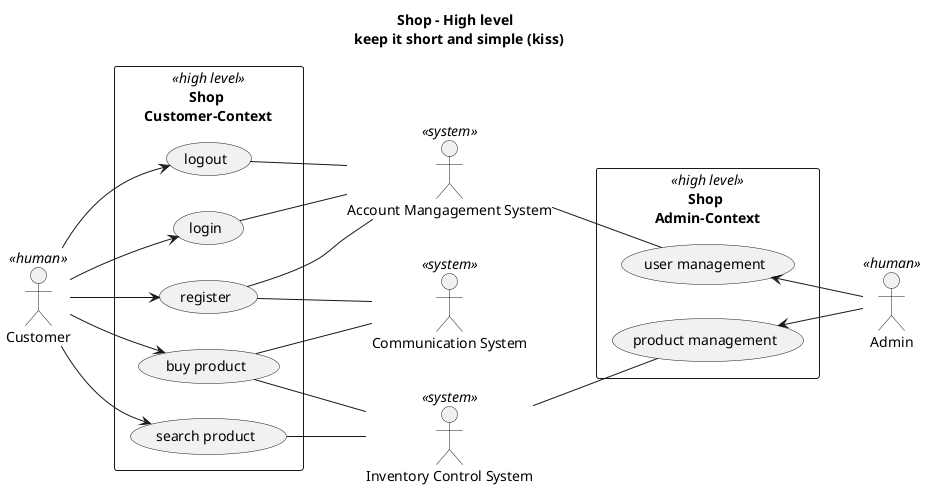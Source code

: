 @startuml

/'
%-------------------------------------------------------------------------------
% High Level
%-------------------------------------------------------------------------------
'/

/''frontmatter/preambel'/
title "Shop - High level \n keep it short and simple (kiss)"
left to right direction

/''actors'/
/''humans'/
actor "Customer" <<human>> as customer
actor "Admin" <<human>> as admin
/''systems'/
actor "Inventory Control System" <<system>> as ics
actor "Communication System" <<system>> as cs
actor "Account Mangagement System" <<system>> as ams

/''system rectangle - highlevel'/
rectangle "Shop \nCustomer-Context" <<high level>>{
  /''usecases for customer (initial)'/
  customer --> (login)
  customer --> (logout)
  customer --> (register)
  customer --> (search product)
  customer --> (buy product)

   /''usecases secondary actors'/
  (login) -- ams
  (logout) -- ams
  (register) -- ams
  (register) -- cs
  (buy product) -- cs
  (buy product) -- ics
  (search product) -- ics
}

rectangle "Shop \nAdmin-Context" << high level>> {
  /''usecases for admin (initial)'/
  (product management) <-- admin
  (user management) <-- admin

  /''usecases secondary actors'/
  ams -- (user management)
  ics -- (product management)

}

/'
%-------------------------------------------------------------------------------
% Sub Level Auth
%-------------------------------------------------------------------------------
'/

/''frontmatter/preambel'/
newpage
title "Shop - Sub level (Auth)"
left to right direction

/''actors'/
/''humans'/
actor "Customer" <<human>> as customer

/''systems'/
actor "Account Mangagement System" <<system>> as ams
actor "Communication System" <<system>> as cs
 /''actor "Inventory Control System" <<system>> as ics'/

/''system rectangle - sublevel 1'/
rectangle "Shop \n Customer-Context" <<sub level auth>> {
  /''usecases for customer (initial)'/
  customer --> (login)
  (login) -- (view profile) :extends
  (view profile) -- (manage profile) :extends
  (manage profile) -- (delete profile) :extends
  (manage profile) -- (update profile) :extends
  (manage profile) -- (unsubscribe newsletter) :extends
   /''(login) -- (find product) :extends
  (find product) -- (save to basket) :extends'/
  customer --> (logout)
  customer --> (register)
  (register) -- (double opt in) :include
  (register) -- (subscribe newsletter) :extends
  (double opt in) -- cs
  (subscribe newsletter) -- cs
  (unsubscribe newsletter) -- cs
  (double opt in) -- ams
  (manage profile) -- ams
   /''TODO: reicht es aus wenn wenn der usecase manage profile mit dem ams verbunden ist ?'/
  (delete profile) -- ams
  (update profile) -- ams
}


@enduml
